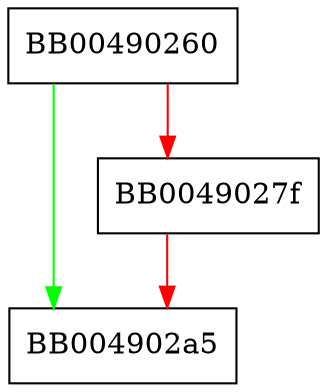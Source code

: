 digraph SSL_CTX_set_default_verify_dir {
  node [shape="box"];
  graph [splines=ortho];
  BB00490260 -> BB004902a5 [color="green"];
  BB00490260 -> BB0049027f [color="red"];
  BB0049027f -> BB004902a5 [color="red"];
}